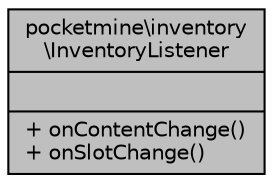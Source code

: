 digraph "pocketmine\inventory\InventoryListener"
{
 // INTERACTIVE_SVG=YES
 // LATEX_PDF_SIZE
  edge [fontname="Helvetica",fontsize="10",labelfontname="Helvetica",labelfontsize="10"];
  node [fontname="Helvetica",fontsize="10",shape=record];
  Node1 [label="{pocketmine\\inventory\l\\InventoryListener\n||+ onContentChange()\l+ onSlotChange()\l}",height=0.2,width=0.4,color="black", fillcolor="grey75", style="filled", fontcolor="black",tooltip=" "];
}

